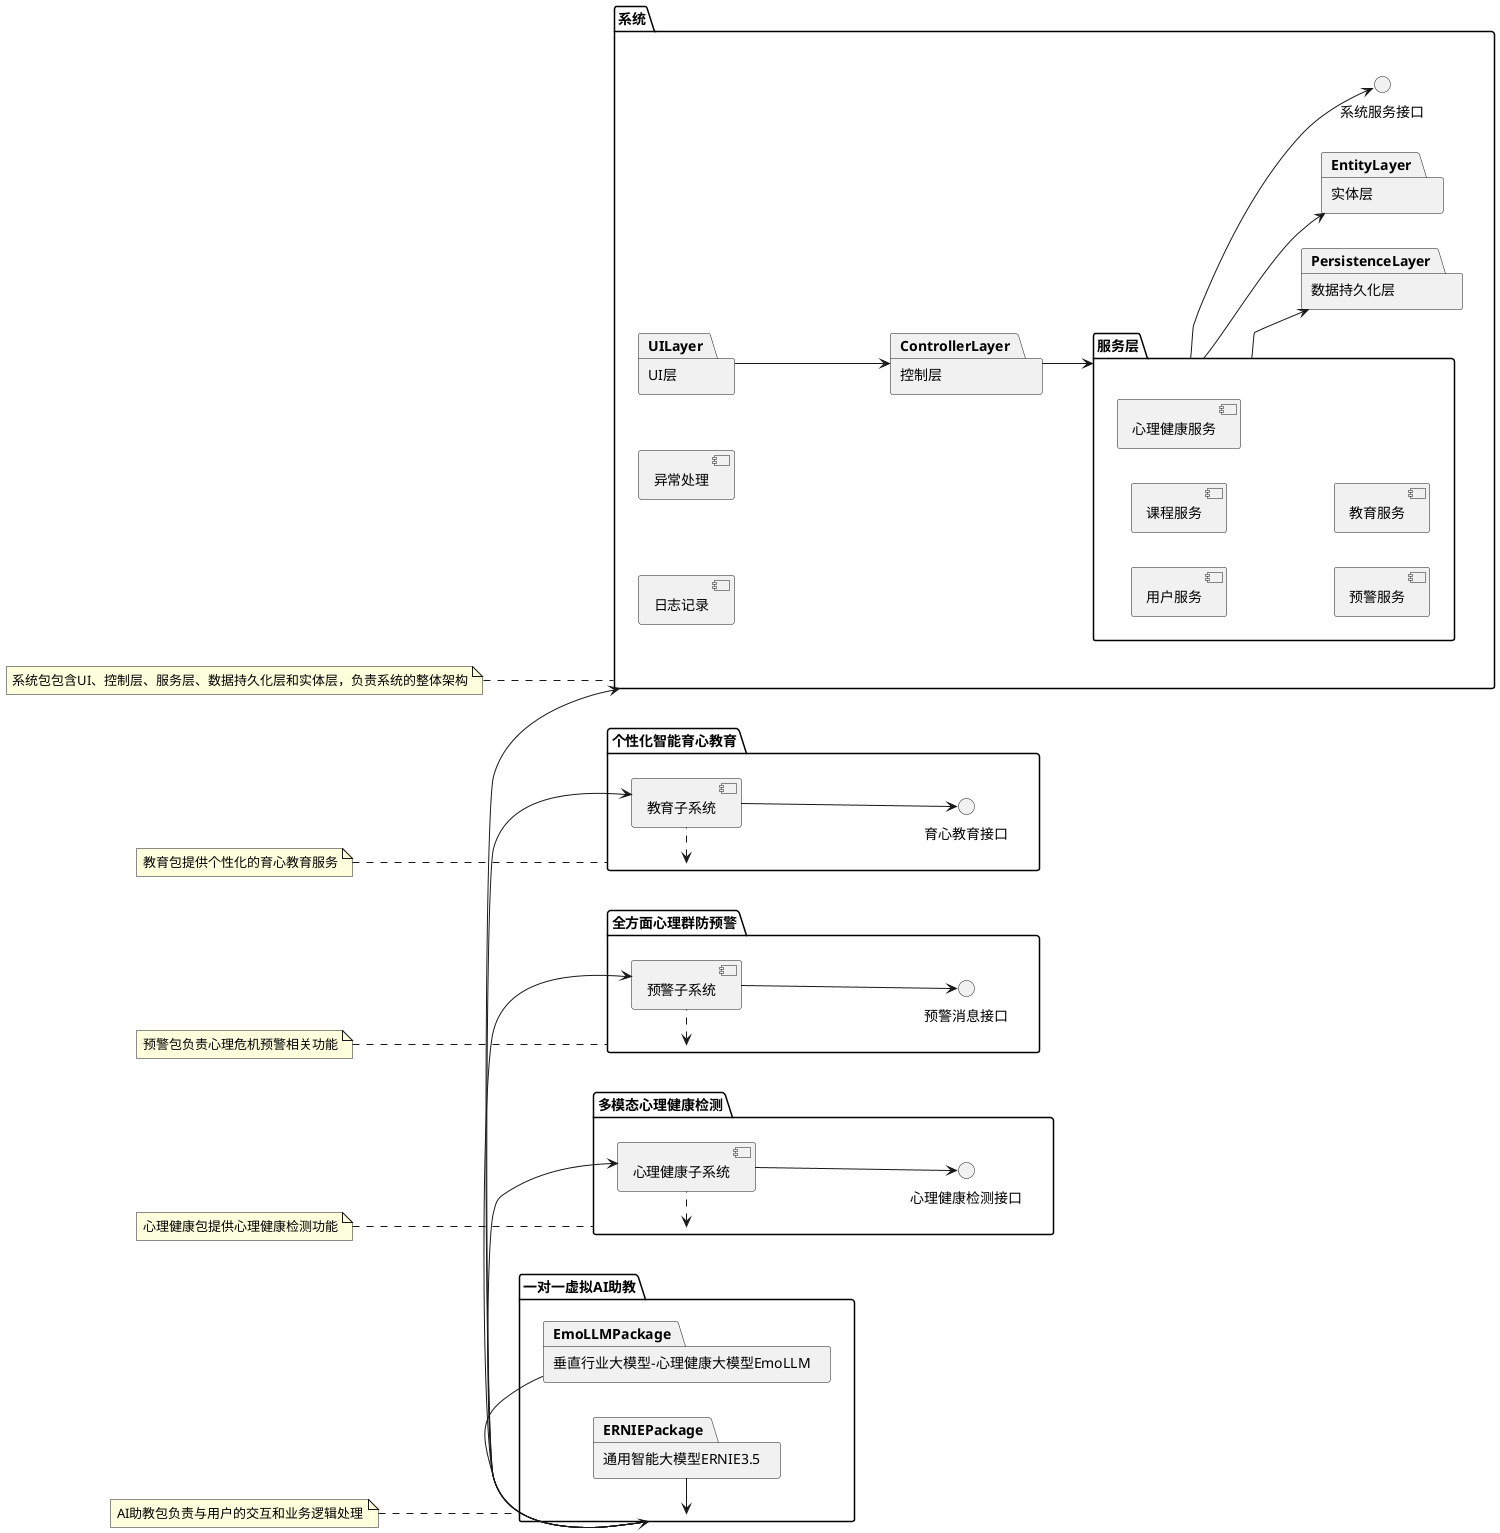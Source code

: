 @startuml
left to right direction

package "一对一虚拟AI助教" as AIAssistantPackage {
  package "垂直行业大模型-心理健康大模型EmoLLM" as EmoLLMPackage
  package "通用智能大模型ERNIE3.5" as ERNIEPackage
}

package "多模态心理健康检测" as MentalHealthPackage {
  interface "心理健康检测接口" as MentalHealthAPI
  component "心理健康子系统" as MentalHealthSubsystem
}

package "全方面心理群防预警" as PreventionPackage {
  interface "预警消息接口" as WarningMessageAPI
  component "预警子系统" as PreventionSubsystem
}

package "个性化智能育心教育" as EducationPackage {
  interface "育心教育接口" as EducationAPI
  component "教育子系统" as EducationSubsystem
}

package "系统" as SystemPackage {
  package "UI层" as UILayer
  package "控制层" as ControllerLayer
  package "服务层" as ServiceLayer {
    component "用户服务" as UserService
    component "课程服务" as CourseService
    component "心理健康服务" as MentalHealthService
    component "预警服务" as PreventionService
    component "教育服务" as EducationService
  }
  package "数据持久化层" as PersistenceLayer
  package "实体层" as EntityLayer
  interface "系统服务接口" as SystemServiceAPI
  component "异常处理" as ExceptionHandling
  component "日志记录" as Logging
}

' 定义依赖关系
AIAssistantPackage -> MentalHealthSubsystem
AIAssistantPackage -> PreventionSubsystem
AIAssistantPackage -> EducationSubsystem
AIAssistantPackage -> SystemPackage

EmoLLMPackage -> AIAssistantPackage
ERNIEPackage -> AIAssistantPackage

UILayer --> ControllerLayer
ControllerLayer --> ServiceLayer
ServiceLayer --> EntityLayer
ServiceLayer --> PersistenceLayer

' 接口实现关系
MentalHealthSubsystem --> MentalHealthAPI
PreventionSubsystem --> WarningMessageAPI
EducationSubsystem --> EducationAPI
ServiceLayer --> SystemServiceAPI

' 子系统边界
MentalHealthPackage <. MentalHealthSubsystem
PreventionPackage <. PreventionSubsystem
EducationPackage <. EducationSubsystem

' 注释
note "AI助教包负责与用户的交互和业务逻辑处理" as Note1
Note1 .. AIAssistantPackage

note "心理健康包提供心理健康检测功能" as Note2
Note2 .. MentalHealthPackage

note "预警包负责心理危机预警相关功能" as Note3
Note3 .. PreventionPackage

note "教育包提供个性化的育心教育服务" as Note4
Note4 .. EducationPackage

note "系统包包含UI、控制层、服务层、数据持久化层和实体层，负责系统的整体架构" as Note5
Note5 .. SystemPackage

@enduml